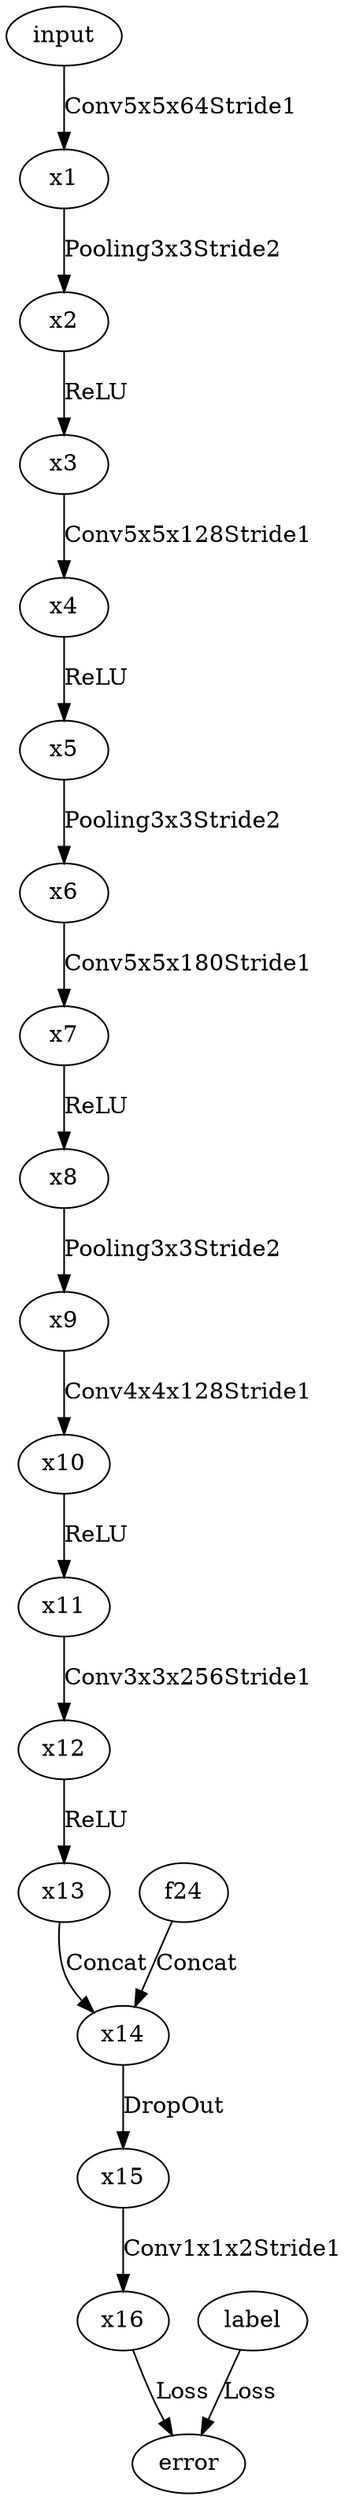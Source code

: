 digraph G {
input -> x1[label = Conv5x5x64Stride1];
x1 -> x2[label = Pooling3x3Stride2];
x2 -> x3[label = ReLU];
x3 -> x4[label = Conv5x5x128Stride1];
x4 -> x5[label = ReLU];
x5 -> x6[label = Pooling3x3Stride2];
x6 -> x7[label = Conv5x5x180Stride1];
x7 -> x8[label = ReLU];
x8 -> x9[label = Pooling3x3Stride2];
x9 -> x10[label = Conv4x4x128Stride1];
x10 -> x11[label = ReLU];
x11 -> x12[label = Conv3x3x256Stride1];
x12 -> x13[label = ReLU];
x13 -> x14[label = Concat];
f24 -> x14[label = Concat];
x14 -> x15[label = DropOut];
x15 -> x16[label = Conv1x1x2Stride1];
x16 -> error[label = Loss];
label -> error[label = Loss];
}
